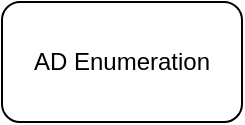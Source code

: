 <mxfile version="20.2.0" type="github">
  <diagram id="92z8MIjJsBlDcF-xZk-5" name="第 1 页">
    <mxGraphModel dx="1422" dy="735" grid="1" gridSize="10" guides="1" tooltips="1" connect="1" arrows="1" fold="1" page="1" pageScale="1" pageWidth="4681" pageHeight="3300" math="0" shadow="0">
      <root>
        <mxCell id="0" />
        <mxCell id="1" parent="0" />
        <mxCell id="7EhjAC7Ym8EfW17mgvgO-1" value="AD Enumeration" style="rounded=1;whiteSpace=wrap;html=1;" vertex="1" parent="1">
          <mxGeometry x="240" y="180" width="120" height="60" as="geometry" />
        </mxCell>
      </root>
    </mxGraphModel>
  </diagram>
</mxfile>

